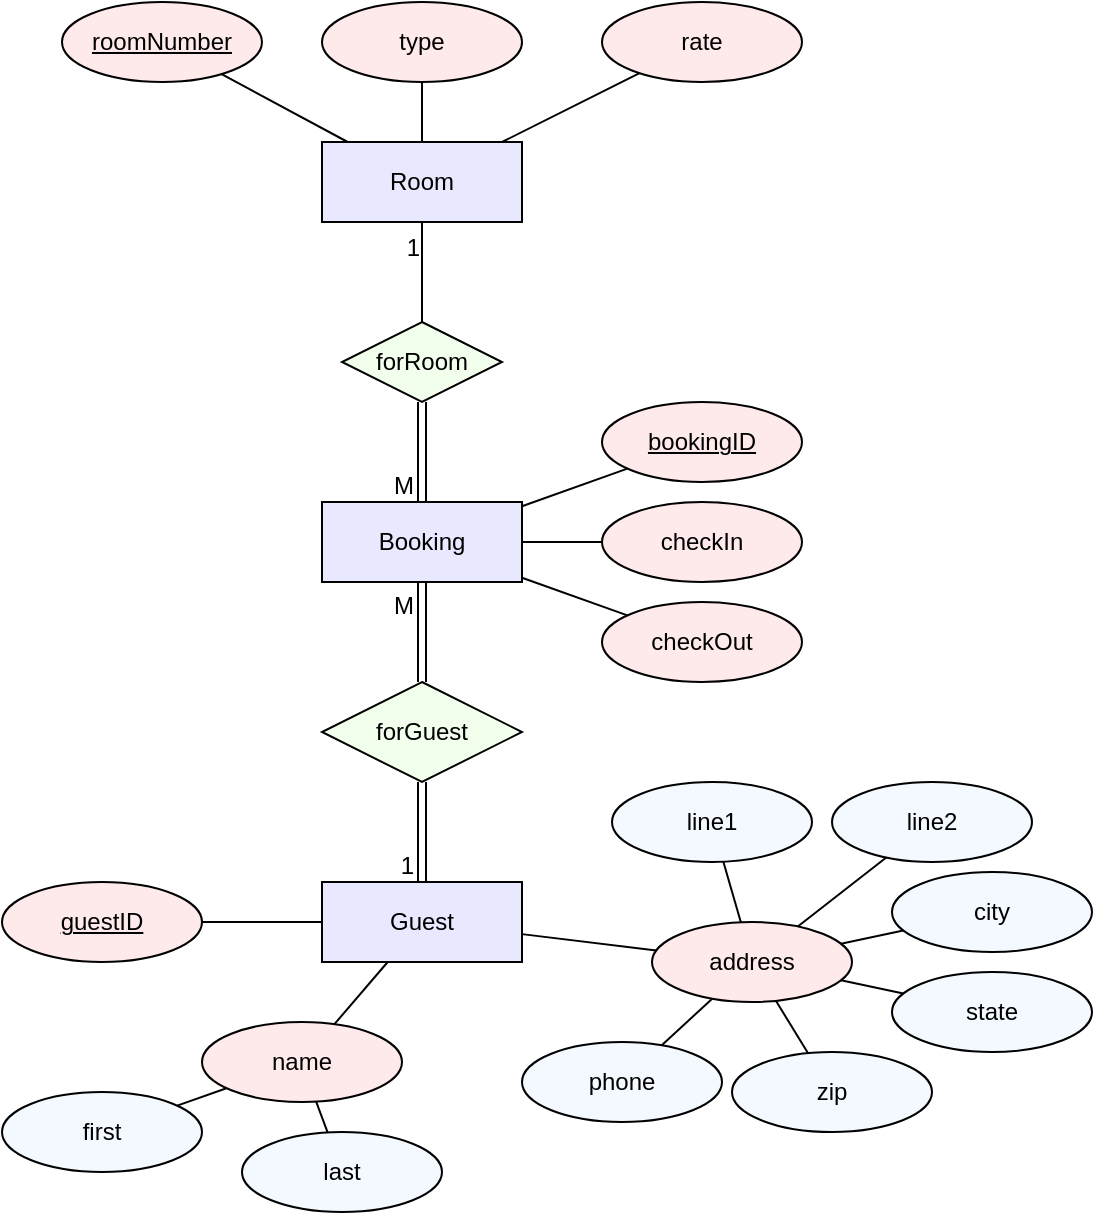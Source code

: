 <mxfile version="26.0.9">
  <diagram id="R2lEEEUBdFMjLlhIrx00" name="Page-1">
    <mxGraphModel dx="707" dy="649" grid="1" gridSize="10" guides="1" tooltips="1" connect="1" arrows="1" fold="1" page="1" pageScale="1" pageWidth="850" pageHeight="1100" math="0" shadow="0" extFonts="Permanent Marker^https://fonts.googleapis.com/css?family=Permanent+Marker">
      <root>
        <mxCell id="0" />
        <mxCell id="1" parent="0" />
        <mxCell id="zmvZmeqkugSIw7lBFd7W-1" value="roomNumber" style="ellipse;whiteSpace=wrap;html=1;align=center;fontStyle=4;fillColor=#FFEAEB;" parent="1" vertex="1">
          <mxGeometry x="90" y="210" width="100" height="40" as="geometry" />
        </mxCell>
        <mxCell id="zmvZmeqkugSIw7lBFd7W-2" value="type" style="ellipse;whiteSpace=wrap;html=1;align=center;fillColor=#FFEAEB;" parent="1" vertex="1">
          <mxGeometry x="220" y="210" width="100" height="40" as="geometry" />
        </mxCell>
        <mxCell id="zmvZmeqkugSIw7lBFd7W-3" value="rate" style="ellipse;whiteSpace=wrap;html=1;align=center;fillColor=#FFEAEB;" parent="1" vertex="1">
          <mxGeometry x="360" y="210" width="100" height="40" as="geometry" />
        </mxCell>
        <mxCell id="zmvZmeqkugSIw7lBFd7W-4" value="Room" style="whiteSpace=wrap;html=1;align=center;fillColor=#E8E8FF;" parent="1" vertex="1">
          <mxGeometry x="220" y="280" width="100" height="40" as="geometry" />
        </mxCell>
        <mxCell id="zmvZmeqkugSIw7lBFd7W-5" value="" style="endArrow=none;html=1;rounded=0;" parent="1" source="zmvZmeqkugSIw7lBFd7W-4" target="zmvZmeqkugSIw7lBFd7W-1" edge="1">
          <mxGeometry relative="1" as="geometry">
            <mxPoint x="430" y="330" as="sourcePoint" />
            <mxPoint x="590" y="330" as="targetPoint" />
          </mxGeometry>
        </mxCell>
        <mxCell id="zmvZmeqkugSIw7lBFd7W-6" value="" style="endArrow=none;html=1;rounded=0;" parent="1" source="zmvZmeqkugSIw7lBFd7W-4" target="zmvZmeqkugSIw7lBFd7W-2" edge="1">
          <mxGeometry relative="1" as="geometry">
            <mxPoint x="280" y="300" as="sourcePoint" />
            <mxPoint x="200" y="208" as="targetPoint" />
          </mxGeometry>
        </mxCell>
        <mxCell id="zmvZmeqkugSIw7lBFd7W-7" value="" style="endArrow=none;html=1;rounded=0;" parent="1" source="zmvZmeqkugSIw7lBFd7W-4" target="zmvZmeqkugSIw7lBFd7W-3" edge="1">
          <mxGeometry relative="1" as="geometry">
            <mxPoint x="280" y="290" as="sourcePoint" />
            <mxPoint x="280" y="210" as="targetPoint" />
          </mxGeometry>
        </mxCell>
        <mxCell id="zmvZmeqkugSIw7lBFd7W-8" value="Booking" style="whiteSpace=wrap;html=1;align=center;fillColor=#E8E8FF;" parent="1" vertex="1">
          <mxGeometry x="220" y="460" width="100" height="40" as="geometry" />
        </mxCell>
        <mxCell id="zmvZmeqkugSIw7lBFd7W-9" value="forRoom" style="shape=rhombus;perimeter=rhombusPerimeter;whiteSpace=wrap;html=1;align=center;fillColor=#F3FFED;" parent="1" vertex="1">
          <mxGeometry x="230" y="370" width="80" height="40" as="geometry" />
        </mxCell>
        <mxCell id="zmvZmeqkugSIw7lBFd7W-10" value="bookingID" style="ellipse;whiteSpace=wrap;html=1;align=center;fontStyle=4;fillColor=#FFEAEB;" parent="1" vertex="1">
          <mxGeometry x="360" y="410" width="100" height="40" as="geometry" />
        </mxCell>
        <mxCell id="zmvZmeqkugSIw7lBFd7W-11" value="checkIn" style="ellipse;whiteSpace=wrap;html=1;align=center;fillColor=#FFEAEB;" parent="1" vertex="1">
          <mxGeometry x="360" y="460" width="100" height="40" as="geometry" />
        </mxCell>
        <mxCell id="zmvZmeqkugSIw7lBFd7W-12" value="checkOut" style="ellipse;whiteSpace=wrap;html=1;align=center;fillColor=#FFEAEB;" parent="1" vertex="1">
          <mxGeometry x="360" y="510" width="100" height="40" as="geometry" />
        </mxCell>
        <mxCell id="zmvZmeqkugSIw7lBFd7W-13" value="" style="endArrow=none;html=1;rounded=0;" parent="1" source="zmvZmeqkugSIw7lBFd7W-8" target="zmvZmeqkugSIw7lBFd7W-10" edge="1">
          <mxGeometry relative="1" as="geometry">
            <mxPoint x="531.5" y="270" as="sourcePoint" />
            <mxPoint x="468.5" y="236" as="targetPoint" />
          </mxGeometry>
        </mxCell>
        <mxCell id="zmvZmeqkugSIw7lBFd7W-14" value="" style="endArrow=none;html=1;rounded=0;" parent="1" source="zmvZmeqkugSIw7lBFd7W-8" target="zmvZmeqkugSIw7lBFd7W-11" edge="1">
          <mxGeometry relative="1" as="geometry">
            <mxPoint x="615" y="291" as="sourcePoint" />
            <mxPoint x="570" y="240" as="targetPoint" />
          </mxGeometry>
        </mxCell>
        <mxCell id="zmvZmeqkugSIw7lBFd7W-15" value="" style="endArrow=none;html=1;rounded=0;" parent="1" source="zmvZmeqkugSIw7lBFd7W-8" target="zmvZmeqkugSIw7lBFd7W-12" edge="1">
          <mxGeometry relative="1" as="geometry">
            <mxPoint x="599" y="290" as="sourcePoint" />
            <mxPoint x="621" y="240" as="targetPoint" />
          </mxGeometry>
        </mxCell>
        <mxCell id="zmvZmeqkugSIw7lBFd7W-16" value="Guest" style="whiteSpace=wrap;html=1;align=center;fillColor=#E8E8FF;" parent="1" vertex="1">
          <mxGeometry x="220" y="650" width="100" height="40" as="geometry" />
        </mxCell>
        <mxCell id="zmvZmeqkugSIw7lBFd7W-17" value="guestID" style="ellipse;whiteSpace=wrap;html=1;align=center;fontStyle=4;fillColor=#FFEAEB;" parent="1" vertex="1">
          <mxGeometry x="60" y="650" width="100" height="40" as="geometry" />
        </mxCell>
        <mxCell id="zmvZmeqkugSIw7lBFd7W-20" value="" style="endArrow=none;html=1;rounded=0;" parent="1" source="zmvZmeqkugSIw7lBFd7W-16" target="zmvZmeqkugSIw7lBFd7W-17" edge="1">
          <mxGeometry relative="1" as="geometry">
            <mxPoint x="801.5" y="270" as="sourcePoint" />
            <mxPoint x="738.5" y="236" as="targetPoint" />
          </mxGeometry>
        </mxCell>
        <mxCell id="zmvZmeqkugSIw7lBFd7W-23" value="forGuest" style="shape=rhombus;perimeter=rhombusPerimeter;whiteSpace=wrap;html=1;align=center;fillColor=#F3FFED;" parent="1" vertex="1">
          <mxGeometry x="220" y="550" width="100" height="50" as="geometry" />
        </mxCell>
        <mxCell id="zmvZmeqkugSIw7lBFd7W-24" value="address" style="ellipse;whiteSpace=wrap;html=1;align=center;fillColor=#FFEAEB;" parent="1" vertex="1">
          <mxGeometry x="385" y="670" width="100" height="40" as="geometry" />
        </mxCell>
        <mxCell id="zmvZmeqkugSIw7lBFd7W-25" value="" style="endArrow=none;html=1;rounded=0;" parent="1" source="zmvZmeqkugSIw7lBFd7W-16" target="zmvZmeqkugSIw7lBFd7W-24" edge="1">
          <mxGeometry relative="1" as="geometry">
            <mxPoint x="830" y="360" as="sourcePoint" />
            <mxPoint x="913" y="323" as="targetPoint" />
          </mxGeometry>
        </mxCell>
        <mxCell id="zmvZmeqkugSIw7lBFd7W-26" value="" style="endArrow=none;html=1;rounded=0;" parent="1" source="zmvZmeqkugSIw7lBFd7W-9" target="zmvZmeqkugSIw7lBFd7W-4" edge="1">
          <mxGeometry relative="1" as="geometry">
            <mxPoint x="355" y="290" as="sourcePoint" />
            <mxPoint x="515" y="290" as="targetPoint" />
          </mxGeometry>
        </mxCell>
        <mxCell id="zmvZmeqkugSIw7lBFd7W-27" value="1" style="resizable=0;html=1;whiteSpace=wrap;align=right;verticalAlign=bottom;" parent="zmvZmeqkugSIw7lBFd7W-26" connectable="0" vertex="1">
          <mxGeometry x="1" relative="1" as="geometry">
            <mxPoint y="21" as="offset" />
          </mxGeometry>
        </mxCell>
        <mxCell id="zmvZmeqkugSIw7lBFd7W-30" value="" style="shape=link;html=1;rounded=0;" parent="1" source="zmvZmeqkugSIw7lBFd7W-23" target="zmvZmeqkugSIw7lBFd7W-8" edge="1">
          <mxGeometry relative="1" as="geometry">
            <mxPoint x="360" y="644.5" as="sourcePoint" />
            <mxPoint x="520" y="644.5" as="targetPoint" />
          </mxGeometry>
        </mxCell>
        <mxCell id="zmvZmeqkugSIw7lBFd7W-31" value="M" style="resizable=0;html=1;whiteSpace=wrap;align=right;verticalAlign=bottom;" parent="zmvZmeqkugSIw7lBFd7W-30" connectable="0" vertex="1">
          <mxGeometry x="1" relative="1" as="geometry">
            <mxPoint x="-3" y="20" as="offset" />
          </mxGeometry>
        </mxCell>
        <mxCell id="zmvZmeqkugSIw7lBFd7W-32" value="" style="shape=link;html=1;rounded=0;" parent="1" source="zmvZmeqkugSIw7lBFd7W-9" target="zmvZmeqkugSIw7lBFd7W-8" edge="1">
          <mxGeometry relative="1" as="geometry">
            <mxPoint x="280" y="560" as="sourcePoint" />
            <mxPoint x="270" y="480" as="targetPoint" />
          </mxGeometry>
        </mxCell>
        <mxCell id="zmvZmeqkugSIw7lBFd7W-33" value="M" style="resizable=0;html=1;whiteSpace=wrap;align=right;verticalAlign=bottom;" parent="zmvZmeqkugSIw7lBFd7W-32" connectable="0" vertex="1">
          <mxGeometry x="1" relative="1" as="geometry">
            <mxPoint x="-3" as="offset" />
          </mxGeometry>
        </mxCell>
        <mxCell id="zmvZmeqkugSIw7lBFd7W-34" value="" style="shape=link;html=1;rounded=0;" parent="1" source="zmvZmeqkugSIw7lBFd7W-23" target="zmvZmeqkugSIw7lBFd7W-16" edge="1">
          <mxGeometry relative="1" as="geometry">
            <mxPoint x="280" y="560" as="sourcePoint" />
            <mxPoint x="280" y="510" as="targetPoint" />
          </mxGeometry>
        </mxCell>
        <mxCell id="zmvZmeqkugSIw7lBFd7W-35" value="1" style="resizable=0;html=1;whiteSpace=wrap;align=right;verticalAlign=bottom;" parent="zmvZmeqkugSIw7lBFd7W-34" connectable="0" vertex="1">
          <mxGeometry x="1" relative="1" as="geometry">
            <mxPoint x="-3" as="offset" />
          </mxGeometry>
        </mxCell>
        <mxCell id="zmvZmeqkugSIw7lBFd7W-37" value="zip" style="ellipse;whiteSpace=wrap;html=1;align=center;fillColor=#F4F9FF;" parent="1" vertex="1">
          <mxGeometry x="425" y="735" width="100" height="40" as="geometry" />
        </mxCell>
        <mxCell id="zmvZmeqkugSIw7lBFd7W-38" value="state" style="ellipse;whiteSpace=wrap;html=1;align=center;fillColor=#F4F9FF;" parent="1" vertex="1">
          <mxGeometry x="505" y="695" width="100" height="40" as="geometry" />
        </mxCell>
        <mxCell id="zmvZmeqkugSIw7lBFd7W-39" value="city" style="ellipse;whiteSpace=wrap;html=1;align=center;fillColor=#F4F9FF;" parent="1" vertex="1">
          <mxGeometry x="505" y="645" width="100" height="40" as="geometry" />
        </mxCell>
        <mxCell id="zmvZmeqkugSIw7lBFd7W-40" value="line2" style="ellipse;whiteSpace=wrap;html=1;align=center;fillColor=#F4F9FF;" parent="1" vertex="1">
          <mxGeometry x="475" y="600" width="100" height="40" as="geometry" />
        </mxCell>
        <mxCell id="zmvZmeqkugSIw7lBFd7W-41" value="line1" style="ellipse;whiteSpace=wrap;html=1;align=center;fillColor=#F4F9FF;" parent="1" vertex="1">
          <mxGeometry x="365" y="600" width="100" height="40" as="geometry" />
        </mxCell>
        <mxCell id="zmvZmeqkugSIw7lBFd7W-42" value="" style="endArrow=none;html=1;rounded=0;" parent="1" source="zmvZmeqkugSIw7lBFd7W-24" target="zmvZmeqkugSIw7lBFd7W-41" edge="1">
          <mxGeometry relative="1" as="geometry">
            <mxPoint x="355" y="645" as="sourcePoint" />
            <mxPoint x="405" y="645" as="targetPoint" />
          </mxGeometry>
        </mxCell>
        <mxCell id="zmvZmeqkugSIw7lBFd7W-43" value="" style="endArrow=none;html=1;rounded=0;" parent="1" source="zmvZmeqkugSIw7lBFd7W-24" target="zmvZmeqkugSIw7lBFd7W-40" edge="1">
          <mxGeometry relative="1" as="geometry">
            <mxPoint x="365" y="655" as="sourcePoint" />
            <mxPoint x="415" y="655" as="targetPoint" />
          </mxGeometry>
        </mxCell>
        <mxCell id="zmvZmeqkugSIw7lBFd7W-44" value="" style="endArrow=none;html=1;rounded=0;" parent="1" source="zmvZmeqkugSIw7lBFd7W-24" target="zmvZmeqkugSIw7lBFd7W-39" edge="1">
          <mxGeometry relative="1" as="geometry">
            <mxPoint x="375" y="665" as="sourcePoint" />
            <mxPoint x="425" y="665" as="targetPoint" />
          </mxGeometry>
        </mxCell>
        <mxCell id="zmvZmeqkugSIw7lBFd7W-45" value="" style="endArrow=none;html=1;rounded=0;" parent="1" source="zmvZmeqkugSIw7lBFd7W-24" target="zmvZmeqkugSIw7lBFd7W-38" edge="1">
          <mxGeometry relative="1" as="geometry">
            <mxPoint x="385" y="675" as="sourcePoint" />
            <mxPoint x="435" y="675" as="targetPoint" />
          </mxGeometry>
        </mxCell>
        <mxCell id="zmvZmeqkugSIw7lBFd7W-46" value="" style="endArrow=none;html=1;rounded=0;" parent="1" source="zmvZmeqkugSIw7lBFd7W-24" target="zmvZmeqkugSIw7lBFd7W-37" edge="1">
          <mxGeometry relative="1" as="geometry">
            <mxPoint x="469" y="718" as="sourcePoint" />
            <mxPoint x="511" y="748" as="targetPoint" />
          </mxGeometry>
        </mxCell>
        <mxCell id="zmvZmeqkugSIw7lBFd7W-47" value="phone" style="ellipse;whiteSpace=wrap;html=1;align=center;fillColor=#F4F9FF;" parent="1" vertex="1">
          <mxGeometry x="320" y="730" width="100" height="40" as="geometry" />
        </mxCell>
        <mxCell id="zmvZmeqkugSIw7lBFd7W-48" value="" style="endArrow=none;html=1;rounded=0;" parent="1" source="zmvZmeqkugSIw7lBFd7W-24" target="zmvZmeqkugSIw7lBFd7W-47" edge="1">
          <mxGeometry relative="1" as="geometry">
            <mxPoint x="457" y="719" as="sourcePoint" />
            <mxPoint x="473" y="746" as="targetPoint" />
          </mxGeometry>
        </mxCell>
        <mxCell id="2O36d6QkR9mzmp-DTaP6-1" value="name" style="ellipse;whiteSpace=wrap;html=1;align=center;fillColor=#FFEAEB;" parent="1" vertex="1">
          <mxGeometry x="160" y="720" width="100" height="40" as="geometry" />
        </mxCell>
        <mxCell id="2O36d6QkR9mzmp-DTaP6-2" value="" style="endArrow=none;html=1;rounded=0;" parent="1" source="zmvZmeqkugSIw7lBFd7W-16" target="2O36d6QkR9mzmp-DTaP6-1" edge="1">
          <mxGeometry relative="1" as="geometry">
            <mxPoint x="230" y="715" as="sourcePoint" />
            <mxPoint x="850" y="285" as="targetPoint" />
          </mxGeometry>
        </mxCell>
        <mxCell id="2O36d6QkR9mzmp-DTaP6-3" value="first" style="ellipse;whiteSpace=wrap;html=1;align=center;fillColor=#F4F9FF;" parent="1" vertex="1">
          <mxGeometry x="60" y="755" width="100" height="40" as="geometry" />
        </mxCell>
        <mxCell id="2O36d6QkR9mzmp-DTaP6-4" value="last" style="ellipse;whiteSpace=wrap;html=1;align=center;fillColor=#F4F9FF;" parent="1" vertex="1">
          <mxGeometry x="180" y="775" width="100" height="40" as="geometry" />
        </mxCell>
        <mxCell id="2O36d6QkR9mzmp-DTaP6-5" value="" style="endArrow=none;html=1;rounded=0;" parent="1" source="2O36d6QkR9mzmp-DTaP6-1" target="2O36d6QkR9mzmp-DTaP6-3" edge="1">
          <mxGeometry relative="1" as="geometry">
            <mxPoint x="297" y="735" as="sourcePoint" />
            <mxPoint x="243" y="710" as="targetPoint" />
          </mxGeometry>
        </mxCell>
        <mxCell id="2O36d6QkR9mzmp-DTaP6-6" value="" style="endArrow=none;html=1;rounded=0;" parent="1" source="2O36d6QkR9mzmp-DTaP6-1" target="2O36d6QkR9mzmp-DTaP6-4" edge="1">
          <mxGeometry relative="1" as="geometry">
            <mxPoint x="178" y="744" as="sourcePoint" />
            <mxPoint x="151" y="736" as="targetPoint" />
          </mxGeometry>
        </mxCell>
      </root>
    </mxGraphModel>
  </diagram>
</mxfile>

